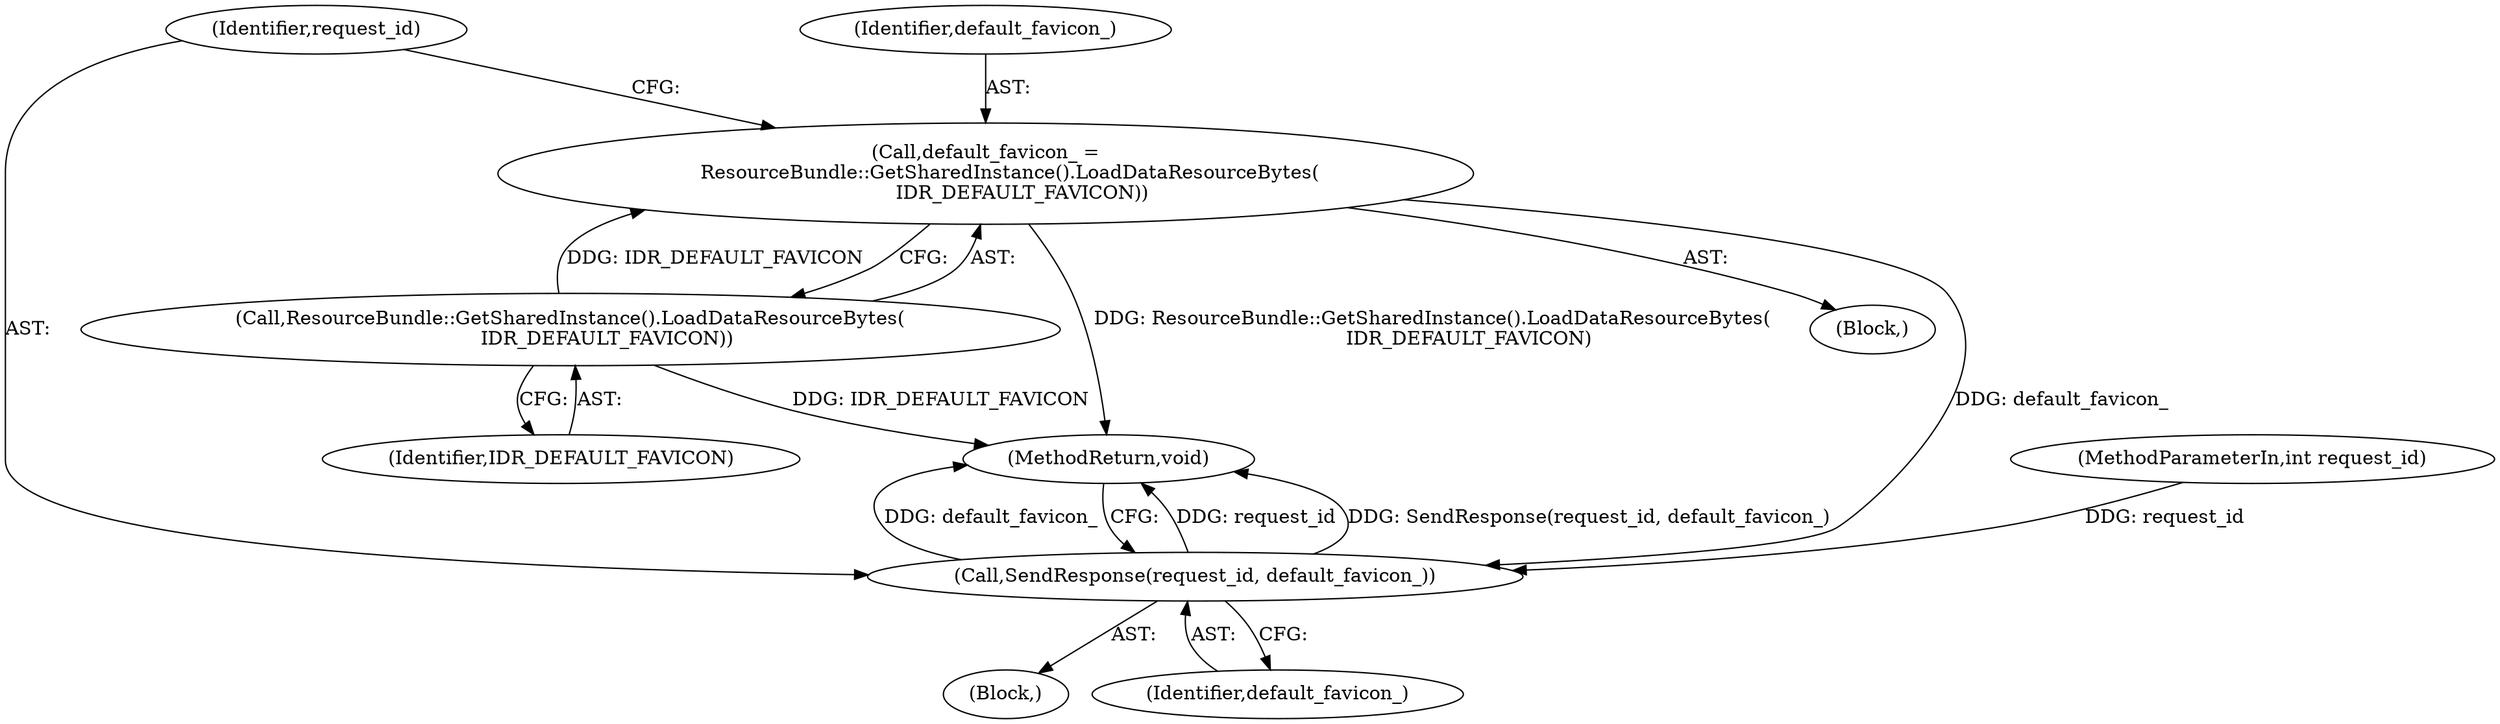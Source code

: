 digraph "1_Chrome_abbd2f4b36da8c89e6f3002eb84f60064a6ff067@del" {
"1000107" [label="(Call,default_favicon_ =\n        ResourceBundle::GetSharedInstance().LoadDataResourceBytes(\n            IDR_DEFAULT_FAVICON))"];
"1000109" [label="(Call,ResourceBundle::GetSharedInstance().LoadDataResourceBytes(\n            IDR_DEFAULT_FAVICON))"];
"1000111" [label="(Call,SendResponse(request_id, default_favicon_))"];
"1000102" [label="(Block,)"];
"1000111" [label="(Call,SendResponse(request_id, default_favicon_))"];
"1000107" [label="(Call,default_favicon_ =\n        ResourceBundle::GetSharedInstance().LoadDataResourceBytes(\n            IDR_DEFAULT_FAVICON))"];
"1000106" [label="(Block,)"];
"1000114" [label="(MethodReturn,void)"];
"1000108" [label="(Identifier,default_favicon_)"];
"1000113" [label="(Identifier,default_favicon_)"];
"1000109" [label="(Call,ResourceBundle::GetSharedInstance().LoadDataResourceBytes(\n            IDR_DEFAULT_FAVICON))"];
"1000112" [label="(Identifier,request_id)"];
"1000110" [label="(Identifier,IDR_DEFAULT_FAVICON)"];
"1000101" [label="(MethodParameterIn,int request_id)"];
"1000107" -> "1000106"  [label="AST: "];
"1000107" -> "1000109"  [label="CFG: "];
"1000108" -> "1000107"  [label="AST: "];
"1000109" -> "1000107"  [label="AST: "];
"1000112" -> "1000107"  [label="CFG: "];
"1000107" -> "1000114"  [label="DDG: ResourceBundle::GetSharedInstance().LoadDataResourceBytes(\n            IDR_DEFAULT_FAVICON)"];
"1000109" -> "1000107"  [label="DDG: IDR_DEFAULT_FAVICON"];
"1000107" -> "1000111"  [label="DDG: default_favicon_"];
"1000109" -> "1000110"  [label="CFG: "];
"1000110" -> "1000109"  [label="AST: "];
"1000109" -> "1000114"  [label="DDG: IDR_DEFAULT_FAVICON"];
"1000111" -> "1000102"  [label="AST: "];
"1000111" -> "1000113"  [label="CFG: "];
"1000112" -> "1000111"  [label="AST: "];
"1000113" -> "1000111"  [label="AST: "];
"1000114" -> "1000111"  [label="CFG: "];
"1000111" -> "1000114"  [label="DDG: request_id"];
"1000111" -> "1000114"  [label="DDG: SendResponse(request_id, default_favicon_)"];
"1000111" -> "1000114"  [label="DDG: default_favicon_"];
"1000101" -> "1000111"  [label="DDG: request_id"];
}
